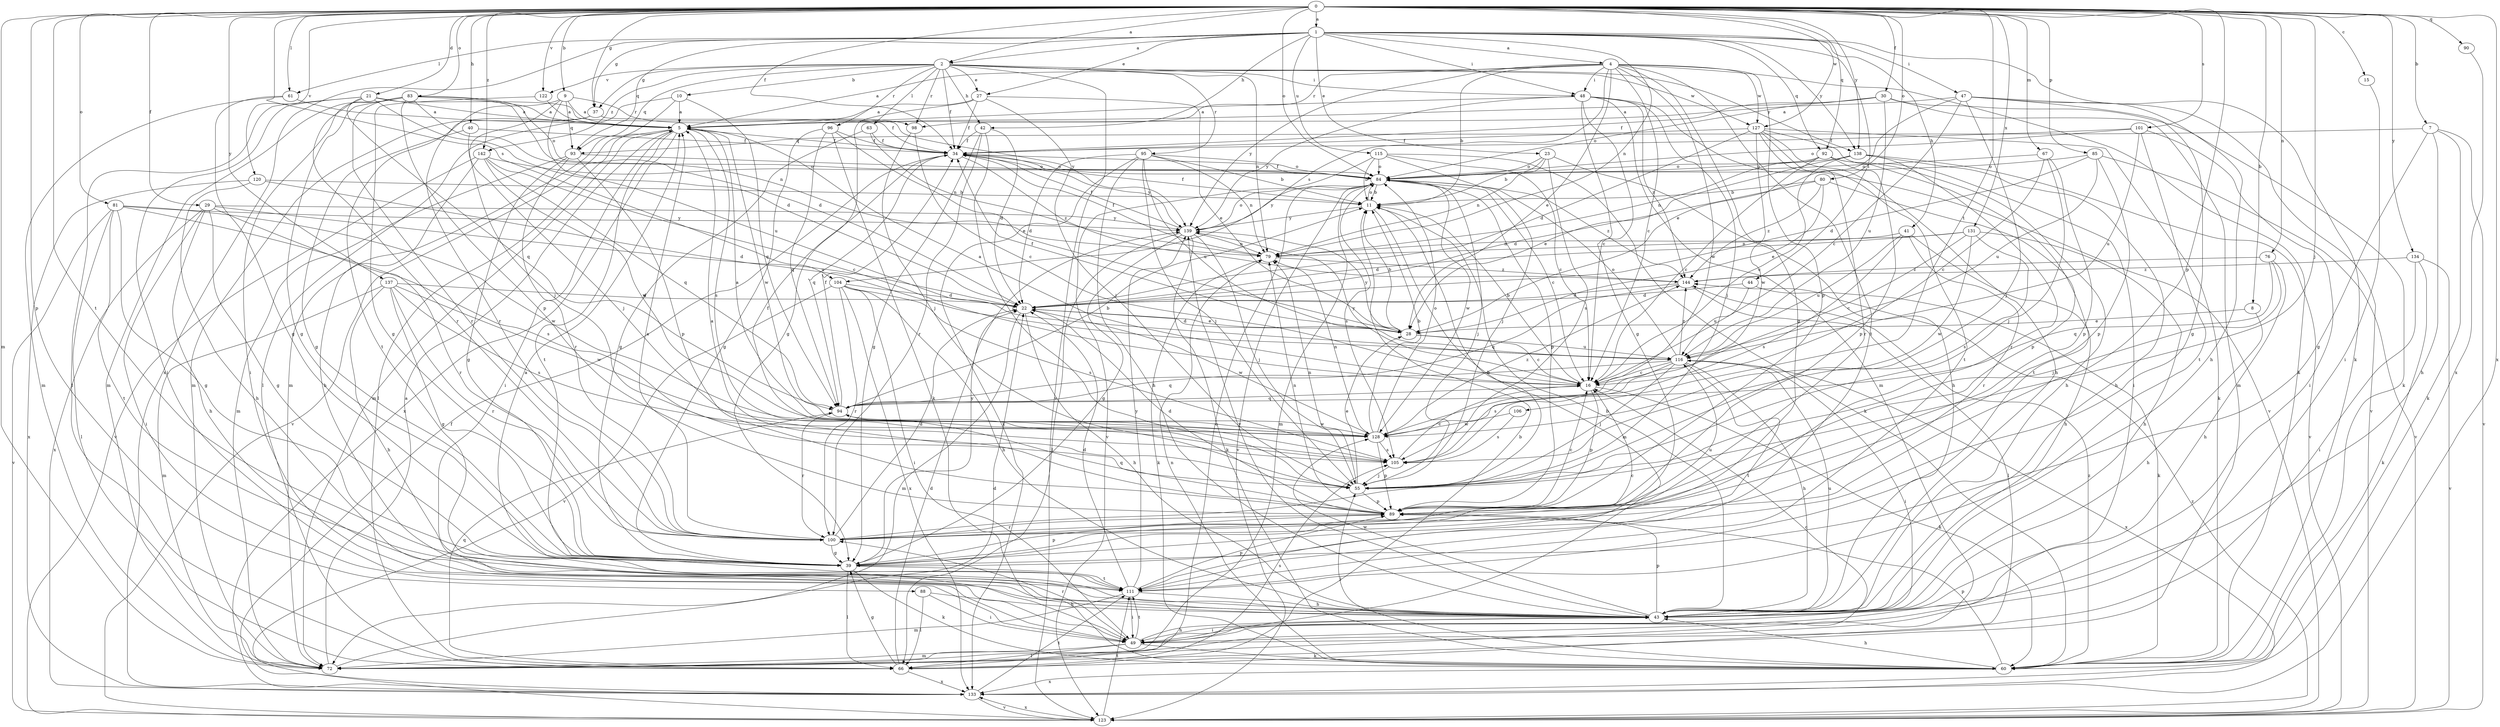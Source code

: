 strict digraph  {
0;
1;
2;
4;
5;
7;
8;
9;
10;
11;
15;
16;
21;
22;
23;
27;
28;
29;
30;
34;
37;
39;
40;
41;
42;
43;
44;
47;
48;
49;
55;
60;
61;
63;
66;
67;
72;
76;
79;
80;
81;
83;
84;
85;
88;
89;
90;
92;
93;
94;
95;
96;
98;
100;
101;
104;
105;
106;
111;
115;
116;
120;
122;
123;
127;
128;
131;
133;
134;
137;
138;
139;
142;
144;
0 -> 1  [label=a];
0 -> 2  [label=a];
0 -> 7  [label=b];
0 -> 8  [label=b];
0 -> 9  [label=b];
0 -> 15  [label=c];
0 -> 21  [label=d];
0 -> 29  [label=f];
0 -> 30  [label=f];
0 -> 34  [label=f];
0 -> 37  [label=g];
0 -> 40  [label=h];
0 -> 55  [label=j];
0 -> 61  [label=l];
0 -> 67  [label=m];
0 -> 72  [label=m];
0 -> 76  [label=n];
0 -> 80  [label=o];
0 -> 81  [label=o];
0 -> 83  [label=o];
0 -> 84  [label=o];
0 -> 85  [label=p];
0 -> 88  [label=p];
0 -> 89  [label=p];
0 -> 90  [label=q];
0 -> 92  [label=q];
0 -> 101  [label=s];
0 -> 104  [label=s];
0 -> 106  [label=t];
0 -> 111  [label=t];
0 -> 120  [label=v];
0 -> 122  [label=v];
0 -> 127  [label=w];
0 -> 131  [label=x];
0 -> 133  [label=x];
0 -> 134  [label=y];
0 -> 137  [label=y];
0 -> 138  [label=y];
0 -> 142  [label=z];
1 -> 2  [label=a];
1 -> 4  [label=a];
1 -> 23  [label=e];
1 -> 27  [label=e];
1 -> 37  [label=g];
1 -> 41  [label=h];
1 -> 42  [label=h];
1 -> 44  [label=i];
1 -> 47  [label=i];
1 -> 48  [label=i];
1 -> 60  [label=k];
1 -> 61  [label=l];
1 -> 79  [label=n];
1 -> 92  [label=q];
1 -> 93  [label=q];
1 -> 115  [label=u];
1 -> 133  [label=x];
1 -> 138  [label=y];
2 -> 10  [label=b];
2 -> 27  [label=e];
2 -> 34  [label=f];
2 -> 37  [label=g];
2 -> 42  [label=h];
2 -> 48  [label=i];
2 -> 63  [label=l];
2 -> 79  [label=n];
2 -> 93  [label=q];
2 -> 95  [label=r];
2 -> 96  [label=r];
2 -> 98  [label=r];
2 -> 122  [label=v];
2 -> 123  [label=v];
2 -> 127  [label=w];
2 -> 138  [label=y];
2 -> 142  [label=z];
4 -> 5  [label=a];
4 -> 11  [label=b];
4 -> 16  [label=c];
4 -> 28  [label=e];
4 -> 39  [label=g];
4 -> 48  [label=i];
4 -> 60  [label=k];
4 -> 89  [label=p];
4 -> 98  [label=r];
4 -> 104  [label=s];
4 -> 111  [label=t];
4 -> 127  [label=w];
4 -> 128  [label=w];
4 -> 139  [label=y];
5 -> 34  [label=f];
5 -> 49  [label=i];
5 -> 66  [label=l];
5 -> 72  [label=m];
5 -> 105  [label=s];
5 -> 111  [label=t];
5 -> 123  [label=v];
5 -> 128  [label=w];
5 -> 133  [label=x];
7 -> 39  [label=g];
7 -> 43  [label=h];
7 -> 60  [label=k];
7 -> 93  [label=q];
7 -> 123  [label=v];
8 -> 28  [label=e];
8 -> 43  [label=h];
9 -> 5  [label=a];
9 -> 55  [label=j];
9 -> 93  [label=q];
9 -> 98  [label=r];
9 -> 100  [label=r];
9 -> 116  [label=u];
10 -> 5  [label=a];
10 -> 66  [label=l];
10 -> 72  [label=m];
10 -> 94  [label=q];
11 -> 34  [label=f];
11 -> 72  [label=m];
11 -> 84  [label=o];
11 -> 139  [label=y];
15 -> 49  [label=i];
16 -> 5  [label=a];
16 -> 11  [label=b];
16 -> 60  [label=k];
16 -> 89  [label=p];
16 -> 94  [label=q];
16 -> 139  [label=y];
21 -> 5  [label=a];
21 -> 22  [label=d];
21 -> 34  [label=f];
21 -> 49  [label=i];
21 -> 66  [label=l];
21 -> 94  [label=q];
21 -> 100  [label=r];
22 -> 28  [label=e];
22 -> 43  [label=h];
22 -> 72  [label=m];
22 -> 128  [label=w];
23 -> 11  [label=b];
23 -> 43  [label=h];
23 -> 79  [label=n];
23 -> 84  [label=o];
23 -> 105  [label=s];
27 -> 5  [label=a];
27 -> 28  [label=e];
27 -> 34  [label=f];
27 -> 39  [label=g];
27 -> 55  [label=j];
28 -> 11  [label=b];
28 -> 16  [label=c];
28 -> 22  [label=d];
28 -> 34  [label=f];
28 -> 116  [label=u];
28 -> 139  [label=y];
29 -> 22  [label=d];
29 -> 39  [label=g];
29 -> 43  [label=h];
29 -> 49  [label=i];
29 -> 100  [label=r];
29 -> 133  [label=x];
29 -> 139  [label=y];
30 -> 5  [label=a];
30 -> 34  [label=f];
30 -> 60  [label=k];
30 -> 72  [label=m];
30 -> 84  [label=o];
30 -> 116  [label=u];
34 -> 84  [label=o];
34 -> 94  [label=q];
34 -> 139  [label=y];
34 -> 144  [label=z];
37 -> 72  [label=m];
37 -> 111  [label=t];
37 -> 139  [label=y];
39 -> 16  [label=c];
39 -> 60  [label=k];
39 -> 66  [label=l];
39 -> 89  [label=p];
39 -> 111  [label=t];
39 -> 139  [label=y];
40 -> 34  [label=f];
40 -> 39  [label=g];
40 -> 55  [label=j];
41 -> 43  [label=h];
41 -> 79  [label=n];
41 -> 100  [label=r];
41 -> 105  [label=s];
41 -> 116  [label=u];
42 -> 22  [label=d];
42 -> 34  [label=f];
42 -> 39  [label=g];
42 -> 55  [label=j];
42 -> 100  [label=r];
43 -> 5  [label=a];
43 -> 11  [label=b];
43 -> 49  [label=i];
43 -> 89  [label=p];
43 -> 116  [label=u];
43 -> 128  [label=w];
43 -> 139  [label=y];
44 -> 22  [label=d];
44 -> 60  [label=k];
44 -> 116  [label=u];
47 -> 5  [label=a];
47 -> 16  [label=c];
47 -> 28  [label=e];
47 -> 39  [label=g];
47 -> 43  [label=h];
47 -> 55  [label=j];
47 -> 123  [label=v];
48 -> 5  [label=a];
48 -> 16  [label=c];
48 -> 39  [label=g];
48 -> 55  [label=j];
48 -> 72  [label=m];
48 -> 123  [label=v];
48 -> 139  [label=y];
48 -> 144  [label=z];
49 -> 43  [label=h];
49 -> 60  [label=k];
49 -> 66  [label=l];
49 -> 72  [label=m];
49 -> 100  [label=r];
49 -> 111  [label=t];
55 -> 28  [label=e];
55 -> 79  [label=n];
55 -> 89  [label=p];
60 -> 43  [label=h];
60 -> 55  [label=j];
60 -> 79  [label=n];
60 -> 89  [label=p];
60 -> 133  [label=x];
60 -> 144  [label=z];
61 -> 5  [label=a];
61 -> 39  [label=g];
61 -> 72  [label=m];
63 -> 34  [label=f];
63 -> 39  [label=g];
63 -> 79  [label=n];
66 -> 11  [label=b];
66 -> 22  [label=d];
66 -> 39  [label=g];
66 -> 84  [label=o];
66 -> 94  [label=q];
66 -> 105  [label=s];
66 -> 133  [label=x];
67 -> 16  [label=c];
67 -> 55  [label=j];
67 -> 84  [label=o];
67 -> 89  [label=p];
72 -> 5  [label=a];
72 -> 16  [label=c];
72 -> 22  [label=d];
76 -> 43  [label=h];
76 -> 55  [label=j];
76 -> 94  [label=q];
76 -> 144  [label=z];
79 -> 34  [label=f];
79 -> 60  [label=k];
79 -> 144  [label=z];
80 -> 11  [label=b];
80 -> 22  [label=d];
80 -> 28  [label=e];
80 -> 89  [label=p];
80 -> 144  [label=z];
81 -> 39  [label=g];
81 -> 66  [label=l];
81 -> 105  [label=s];
81 -> 111  [label=t];
81 -> 123  [label=v];
81 -> 128  [label=w];
81 -> 139  [label=y];
83 -> 5  [label=a];
83 -> 22  [label=d];
83 -> 39  [label=g];
83 -> 49  [label=i];
83 -> 72  [label=m];
83 -> 79  [label=n];
83 -> 84  [label=o];
83 -> 89  [label=p];
83 -> 100  [label=r];
84 -> 11  [label=b];
84 -> 16  [label=c];
84 -> 34  [label=f];
84 -> 55  [label=j];
84 -> 72  [label=m];
84 -> 89  [label=p];
84 -> 105  [label=s];
84 -> 123  [label=v];
84 -> 128  [label=w];
84 -> 139  [label=y];
84 -> 144  [label=z];
85 -> 22  [label=d];
85 -> 84  [label=o];
85 -> 89  [label=p];
85 -> 116  [label=u];
85 -> 123  [label=v];
88 -> 43  [label=h];
88 -> 49  [label=i];
88 -> 66  [label=l];
89 -> 5  [label=a];
89 -> 16  [label=c];
89 -> 22  [label=d];
89 -> 79  [label=n];
89 -> 94  [label=q];
89 -> 100  [label=r];
90 -> 133  [label=x];
92 -> 16  [label=c];
92 -> 43  [label=h];
92 -> 79  [label=n];
92 -> 84  [label=o];
92 -> 89  [label=p];
92 -> 111  [label=t];
93 -> 39  [label=g];
93 -> 72  [label=m];
93 -> 84  [label=o];
93 -> 89  [label=p];
93 -> 100  [label=r];
94 -> 11  [label=b];
94 -> 34  [label=f];
94 -> 100  [label=r];
94 -> 128  [label=w];
95 -> 11  [label=b];
95 -> 22  [label=d];
95 -> 43  [label=h];
95 -> 55  [label=j];
95 -> 79  [label=n];
95 -> 84  [label=o];
95 -> 116  [label=u];
95 -> 133  [label=x];
96 -> 28  [label=e];
96 -> 34  [label=f];
96 -> 39  [label=g];
96 -> 60  [label=k];
96 -> 94  [label=q];
98 -> 16  [label=c];
98 -> 55  [label=j];
100 -> 5  [label=a];
100 -> 11  [label=b];
100 -> 22  [label=d];
100 -> 39  [label=g];
100 -> 116  [label=u];
101 -> 34  [label=f];
101 -> 49  [label=i];
101 -> 84  [label=o];
101 -> 111  [label=t];
101 -> 116  [label=u];
104 -> 22  [label=d];
104 -> 43  [label=h];
104 -> 49  [label=i];
104 -> 100  [label=r];
104 -> 105  [label=s];
104 -> 123  [label=v];
104 -> 133  [label=x];
105 -> 16  [label=c];
105 -> 34  [label=f];
105 -> 55  [label=j];
106 -> 105  [label=s];
106 -> 128  [label=w];
111 -> 22  [label=d];
111 -> 43  [label=h];
111 -> 49  [label=i];
111 -> 72  [label=m];
111 -> 89  [label=p];
111 -> 139  [label=y];
115 -> 11  [label=b];
115 -> 16  [label=c];
115 -> 55  [label=j];
115 -> 60  [label=k];
115 -> 84  [label=o];
115 -> 123  [label=v];
116 -> 16  [label=c];
116 -> 43  [label=h];
116 -> 49  [label=i];
116 -> 55  [label=j];
116 -> 84  [label=o];
116 -> 94  [label=q];
116 -> 105  [label=s];
116 -> 111  [label=t];
116 -> 133  [label=x];
116 -> 144  [label=z];
120 -> 11  [label=b];
120 -> 43  [label=h];
120 -> 116  [label=u];
120 -> 133  [label=x];
122 -> 5  [label=a];
122 -> 39  [label=g];
123 -> 111  [label=t];
123 -> 133  [label=x];
123 -> 144  [label=z];
127 -> 22  [label=d];
127 -> 34  [label=f];
127 -> 43  [label=h];
127 -> 49  [label=i];
127 -> 60  [label=k];
127 -> 100  [label=r];
127 -> 111  [label=t];
127 -> 128  [label=w];
128 -> 5  [label=a];
128 -> 11  [label=b];
128 -> 79  [label=n];
128 -> 84  [label=o];
128 -> 89  [label=p];
128 -> 105  [label=s];
128 -> 144  [label=z];
131 -> 16  [label=c];
131 -> 22  [label=d];
131 -> 43  [label=h];
131 -> 79  [label=n];
131 -> 105  [label=s];
131 -> 128  [label=w];
133 -> 34  [label=f];
133 -> 111  [label=t];
133 -> 123  [label=v];
134 -> 49  [label=i];
134 -> 60  [label=k];
134 -> 123  [label=v];
134 -> 144  [label=z];
137 -> 22  [label=d];
137 -> 39  [label=g];
137 -> 43  [label=h];
137 -> 72  [label=m];
137 -> 100  [label=r];
137 -> 105  [label=s];
137 -> 128  [label=w];
138 -> 16  [label=c];
138 -> 28  [label=e];
138 -> 43  [label=h];
138 -> 84  [label=o];
138 -> 100  [label=r];
138 -> 123  [label=v];
139 -> 34  [label=f];
139 -> 39  [label=g];
139 -> 55  [label=j];
139 -> 60  [label=k];
139 -> 66  [label=l];
139 -> 79  [label=n];
139 -> 84  [label=o];
142 -> 16  [label=c];
142 -> 43  [label=h];
142 -> 84  [label=o];
142 -> 94  [label=q];
142 -> 123  [label=v];
142 -> 128  [label=w];
144 -> 22  [label=d];
144 -> 66  [label=l];
144 -> 94  [label=q];
}
